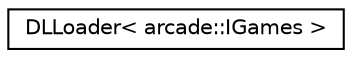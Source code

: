 digraph "Graphical Class Hierarchy"
{
 // LATEX_PDF_SIZE
  edge [fontname="Helvetica",fontsize="10",labelfontname="Helvetica",labelfontsize="10"];
  node [fontname="Helvetica",fontsize="10",shape=record];
  rankdir="LR";
  Node0 [label="DLLoader\< arcade::IGames \>",height=0.2,width=0.4,color="black", fillcolor="white", style="filled",URL="$classDLLoader.html",tooltip=" "];
}
